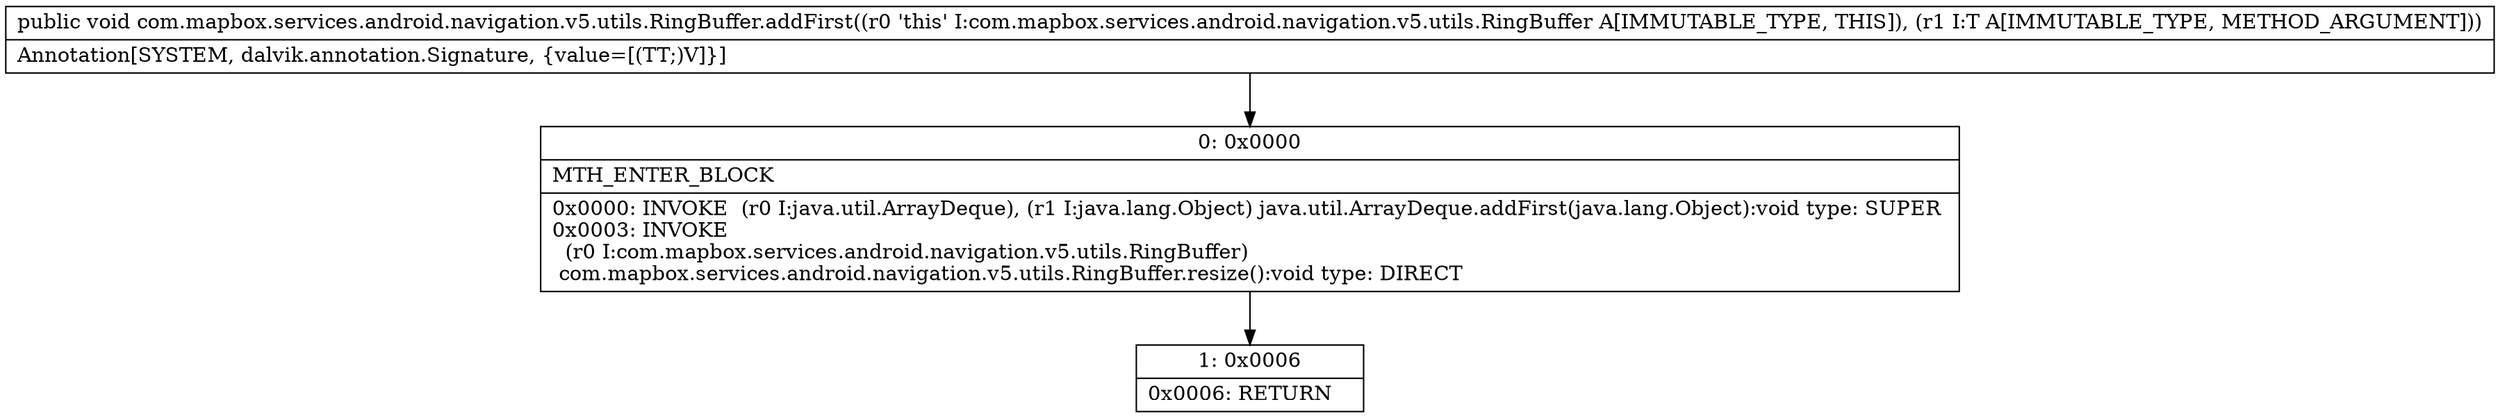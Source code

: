 digraph "CFG forcom.mapbox.services.android.navigation.v5.utils.RingBuffer.addFirst(Ljava\/lang\/Object;)V" {
Node_0 [shape=record,label="{0\:\ 0x0000|MTH_ENTER_BLOCK\l|0x0000: INVOKE  (r0 I:java.util.ArrayDeque), (r1 I:java.lang.Object) java.util.ArrayDeque.addFirst(java.lang.Object):void type: SUPER \l0x0003: INVOKE  \l  (r0 I:com.mapbox.services.android.navigation.v5.utils.RingBuffer)\l com.mapbox.services.android.navigation.v5.utils.RingBuffer.resize():void type: DIRECT \l}"];
Node_1 [shape=record,label="{1\:\ 0x0006|0x0006: RETURN   \l}"];
MethodNode[shape=record,label="{public void com.mapbox.services.android.navigation.v5.utils.RingBuffer.addFirst((r0 'this' I:com.mapbox.services.android.navigation.v5.utils.RingBuffer A[IMMUTABLE_TYPE, THIS]), (r1 I:T A[IMMUTABLE_TYPE, METHOD_ARGUMENT]))  | Annotation[SYSTEM, dalvik.annotation.Signature, \{value=[(TT;)V]\}]\l}"];
MethodNode -> Node_0;
Node_0 -> Node_1;
}

